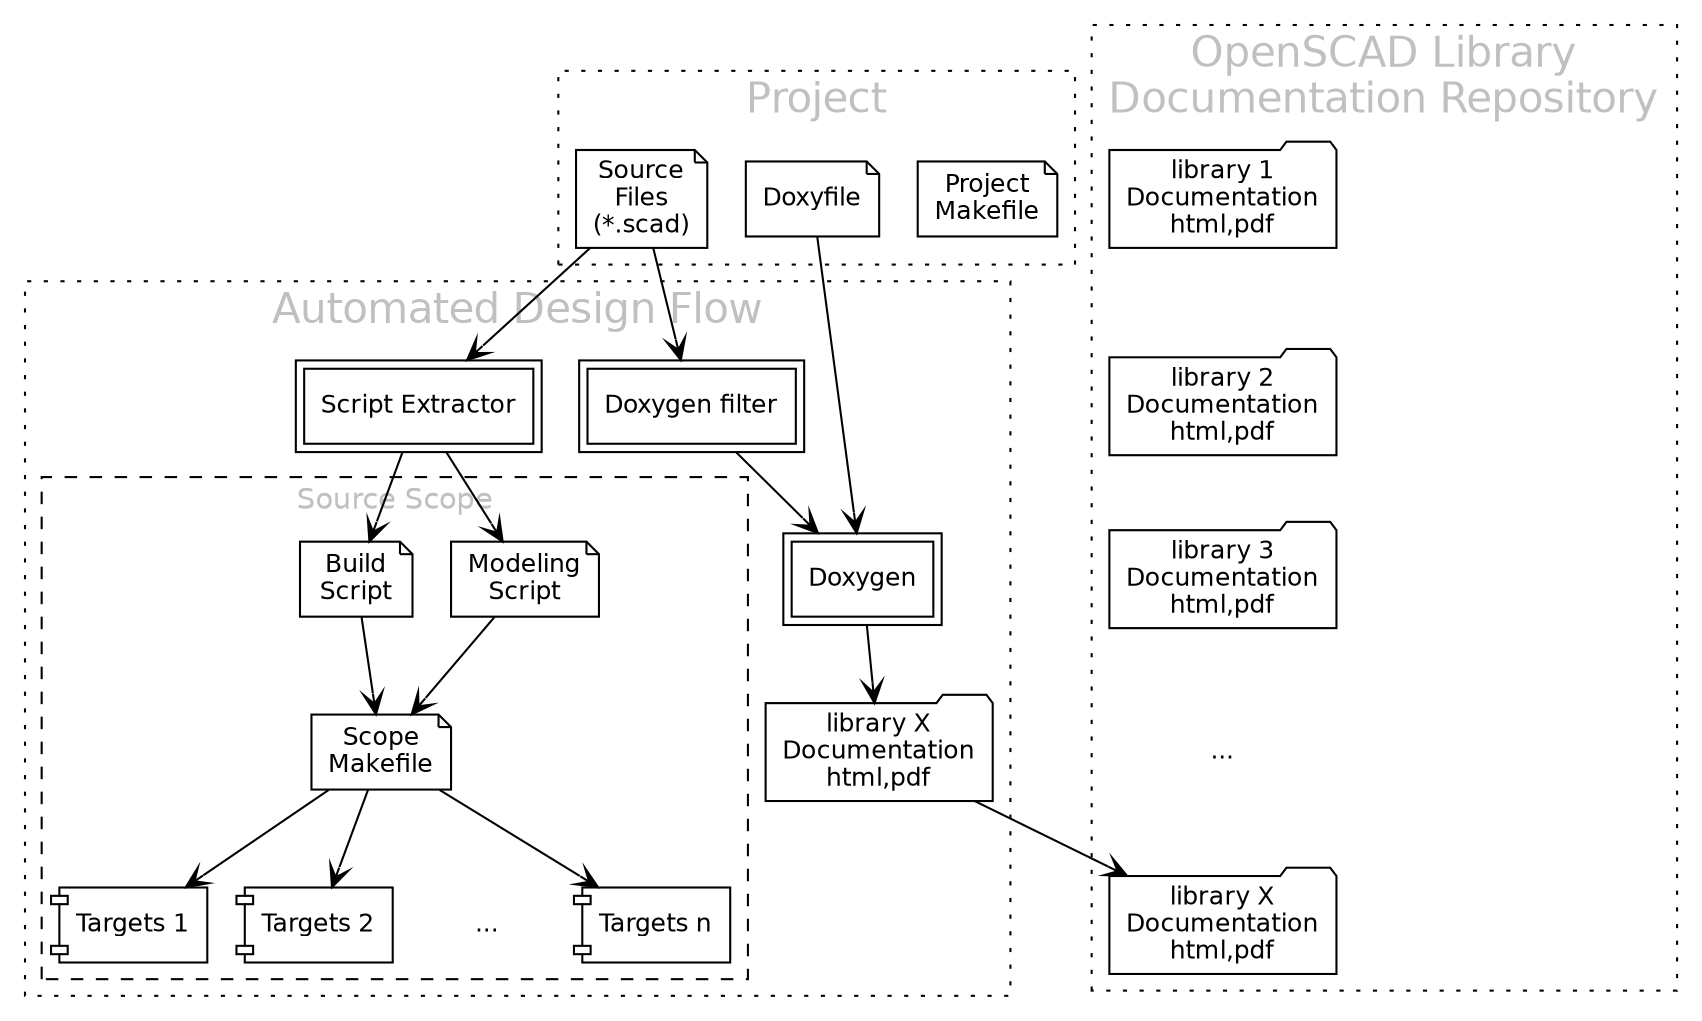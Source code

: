 digraph example {

  graph[fontname=Helvetica, fontsize=20, fontcolor=gray, style=dotted];
  node [fontname=Helvetica, fontsize=12];
  edge [arrowhead=vee];

  subgraph cluster_template {
    label="Project";

    a1 [shape=note label="Project\nMakefile"];
    a2 [shape=note label="Source\nFiles\n(*.scad)"];
    a3 [shape=note label="Doxyfile"];

    { rank=same; a1; a2; a3; }
  }

  subgraph cluster_flow {
    label="Automated Design Flow";

    b  [shape=box peripheries=2 label="Script Extractor"];
    g  [shape=box peripheries=2 label="Doxygen filter"];
    h  [shape=box peripheries=2 label="Doxygen"];
    i  [shape=folder label="library X\nDocumentation\nhtml,pdf"];

    subgraph cluster_scope {
    graph[fontsize=14, style=dashed];
    label="Source Scope";

      c  [shape=note label="Modeling\nScript"];
      d  [shape=note label="Build\nScript"];
      e  [shape=note label="Scope\nMakefile"];
      f1 [shape=component label="Targets 1"];
      f2 [shape=component label="Targets 2"];
      f3 [shape=none label="..."];
      fn [shape=component label="Targets n"];

      c->e; d->e;
      e->f1; e->f2; e->f3 [style=invis]; e->fn;
    }

    b->{c d};
    g->h; h->i;
  }

  subgraph cluster_docrepo {
    label="OpenSCAD Library\nDocumentation Repository";

    edge [style=invis];
    d1 [shape=folder label="library 1\nDocumentation\nhtml,pdf"];
    d2 [shape=folder label="library 2\nDocumentation\nhtml,pdf"];
    d3 [shape=folder label="library 3\nDocumentation\nhtml,pdf"];
    d4 [shape=none   label="..."];
    d5 [shape=folder label="library X\nDocumentation\nhtml,pdf"];
    d1->d2->d3->d4->d5;
  }

  a2->{b g};
  a3->h;
  i->d5;
}
